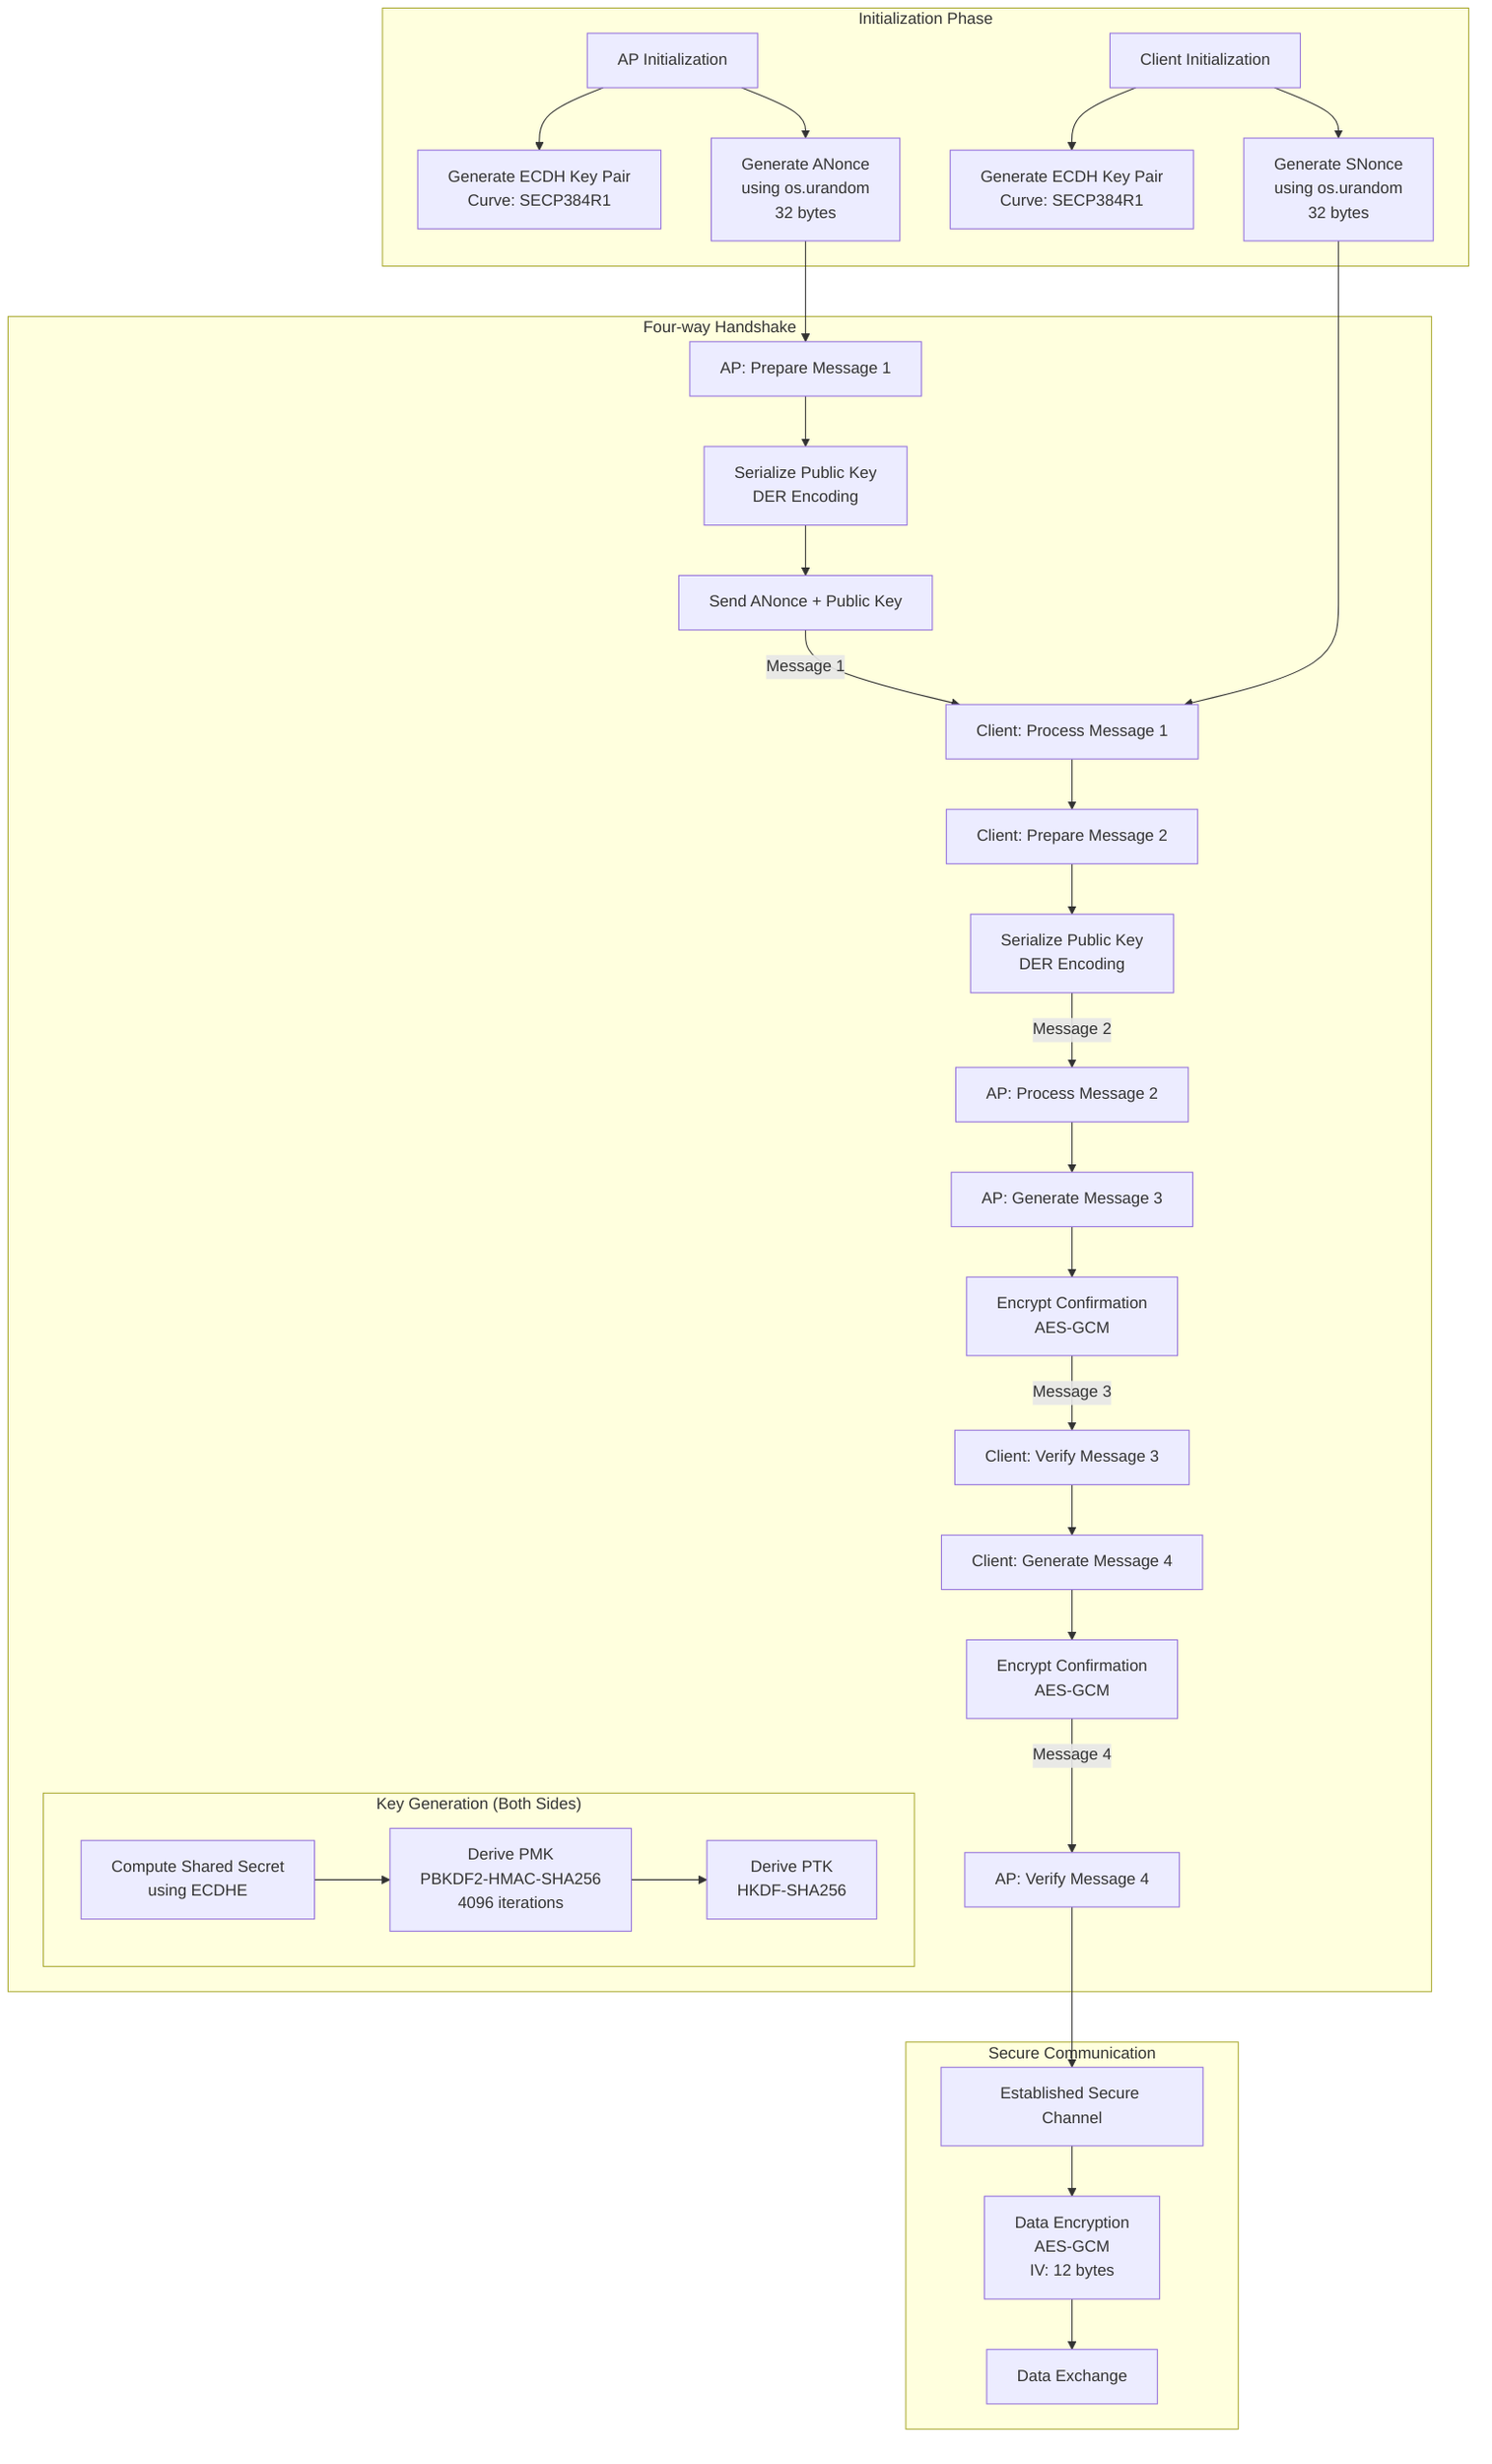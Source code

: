 graph TD
    subgraph "Initialization Phase"
        A1[AP Initialization] --> A2[Generate ECDH Key Pair<br/>Curve: SECP384R1]
        A1 --> A3[Generate ANonce<br/>using os.urandom<br/>32 bytes]
        
        C1[Client Initialization] --> C2[Generate ECDH Key Pair<br/>Curve: SECP384R1]
        C1 --> C3[Generate SNonce<br/>using os.urandom<br/>32 bytes]
    end

    subgraph "Four-way Handshake"
        %% Message 1
        A4[AP: Prepare Message 1] --> A5[Serialize Public Key<br/>DER Encoding]
        A5 --> A6[Send ANonce + Public Key]
        A6 -->|Message 1| C4[Client: Process Message 1]
        
        %% Message 2
        C4 --> C5[Client: Prepare Message 2]
        C5 --> C6[Serialize Public Key<br/>DER Encoding]
        C6 -->|Message 2| A7[AP: Process Message 2]
        
        %% Key Derivation
        subgraph "Key Generation (Both Sides)"
            K1[Compute Shared Secret<br/>using ECDHE]
            K2[Derive PMK<br/>PBKDF2-HMAC-SHA256<br/>4096 iterations]
            K3[Derive PTK<br/>HKDF-SHA256]
            K1 --> K2 --> K3
        end
        
        %% Message 3
        A7 --> A8[AP: Generate Message 3]
        A8 --> A9[Encrypt Confirmation<br/>AES-GCM]
        A9 -->|Message 3| C7[Client: Verify Message 3]
        
        %% Message 4
        C7 --> C8[Client: Generate Message 4]
        C8 --> C9[Encrypt Confirmation<br/>AES-GCM]
        C9 -->|Message 4| A10[AP: Verify Message 4]
    end

    subgraph "Secure Communication"
        S1[Established Secure Channel]
        S2[Data Encryption<br/>AES-GCM<br/>IV: 12 bytes]
        S3[Data Exchange]
        S1 --> S2 --> S3
    end

    %% Connect the phases
    A3 --> A4
    C3 --> C4
    A10 --> S1